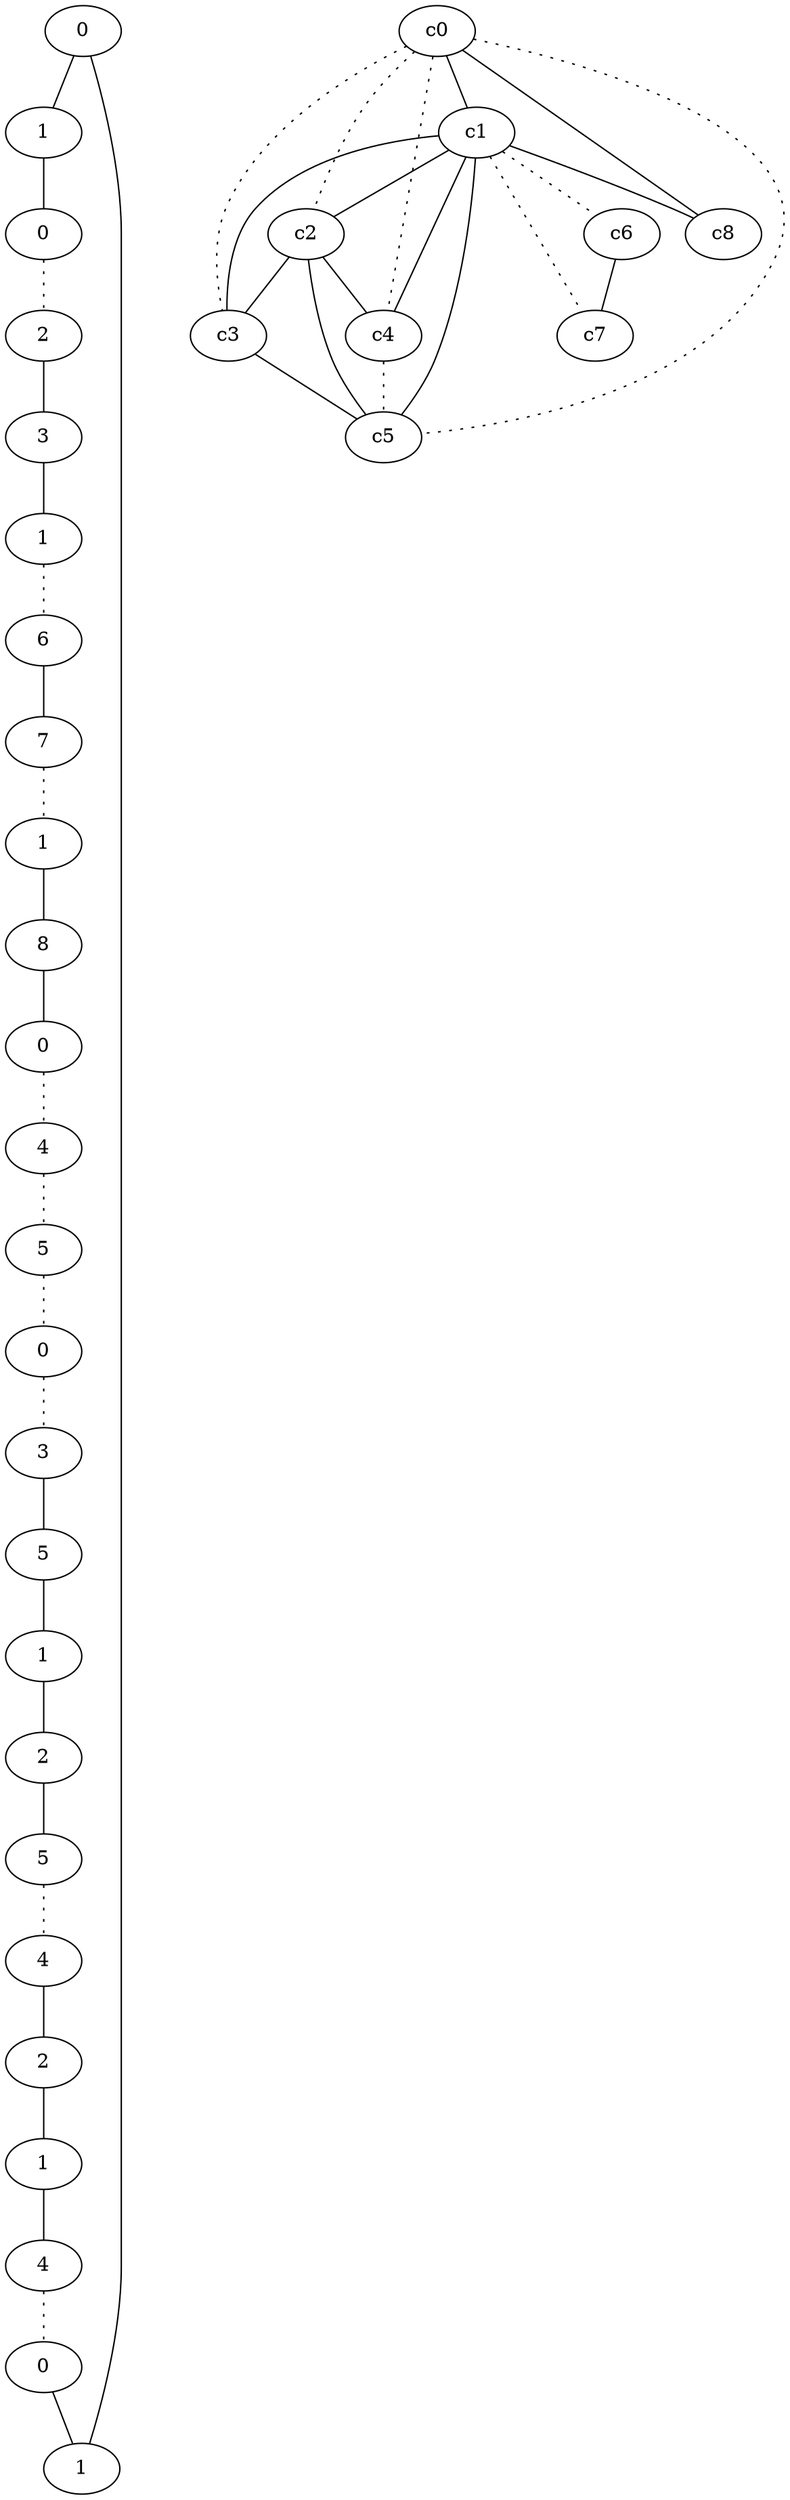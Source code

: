 graph {
a0[label=0];
a1[label=1];
a2[label=0];
a3[label=2];
a4[label=3];
a5[label=1];
a6[label=6];
a7[label=7];
a8[label=1];
a9[label=8];
a10[label=0];
a11[label=4];
a12[label=5];
a13[label=0];
a14[label=3];
a15[label=5];
a16[label=1];
a17[label=2];
a18[label=5];
a19[label=4];
a20[label=2];
a21[label=1];
a22[label=4];
a23[label=0];
a24[label=1];
a0 -- a1;
a0 -- a24;
a1 -- a2;
a2 -- a3 [style=dotted];
a3 -- a4;
a4 -- a5;
a5 -- a6 [style=dotted];
a6 -- a7;
a7 -- a8 [style=dotted];
a8 -- a9;
a9 -- a10;
a10 -- a11 [style=dotted];
a11 -- a12 [style=dotted];
a12 -- a13 [style=dotted];
a13 -- a14 [style=dotted];
a14 -- a15;
a15 -- a16;
a16 -- a17;
a17 -- a18;
a18 -- a19 [style=dotted];
a19 -- a20;
a20 -- a21;
a21 -- a22;
a22 -- a23 [style=dotted];
a23 -- a24;
c0 -- c1;
c0 -- c2 [style=dotted];
c0 -- c3 [style=dotted];
c0 -- c4 [style=dotted];
c0 -- c5 [style=dotted];
c0 -- c8;
c1 -- c2;
c1 -- c3;
c1 -- c4;
c1 -- c5;
c1 -- c6 [style=dotted];
c1 -- c7 [style=dotted];
c1 -- c8;
c2 -- c3;
c2 -- c4;
c2 -- c5;
c3 -- c5;
c4 -- c5 [style=dotted];
c6 -- c7;
}
